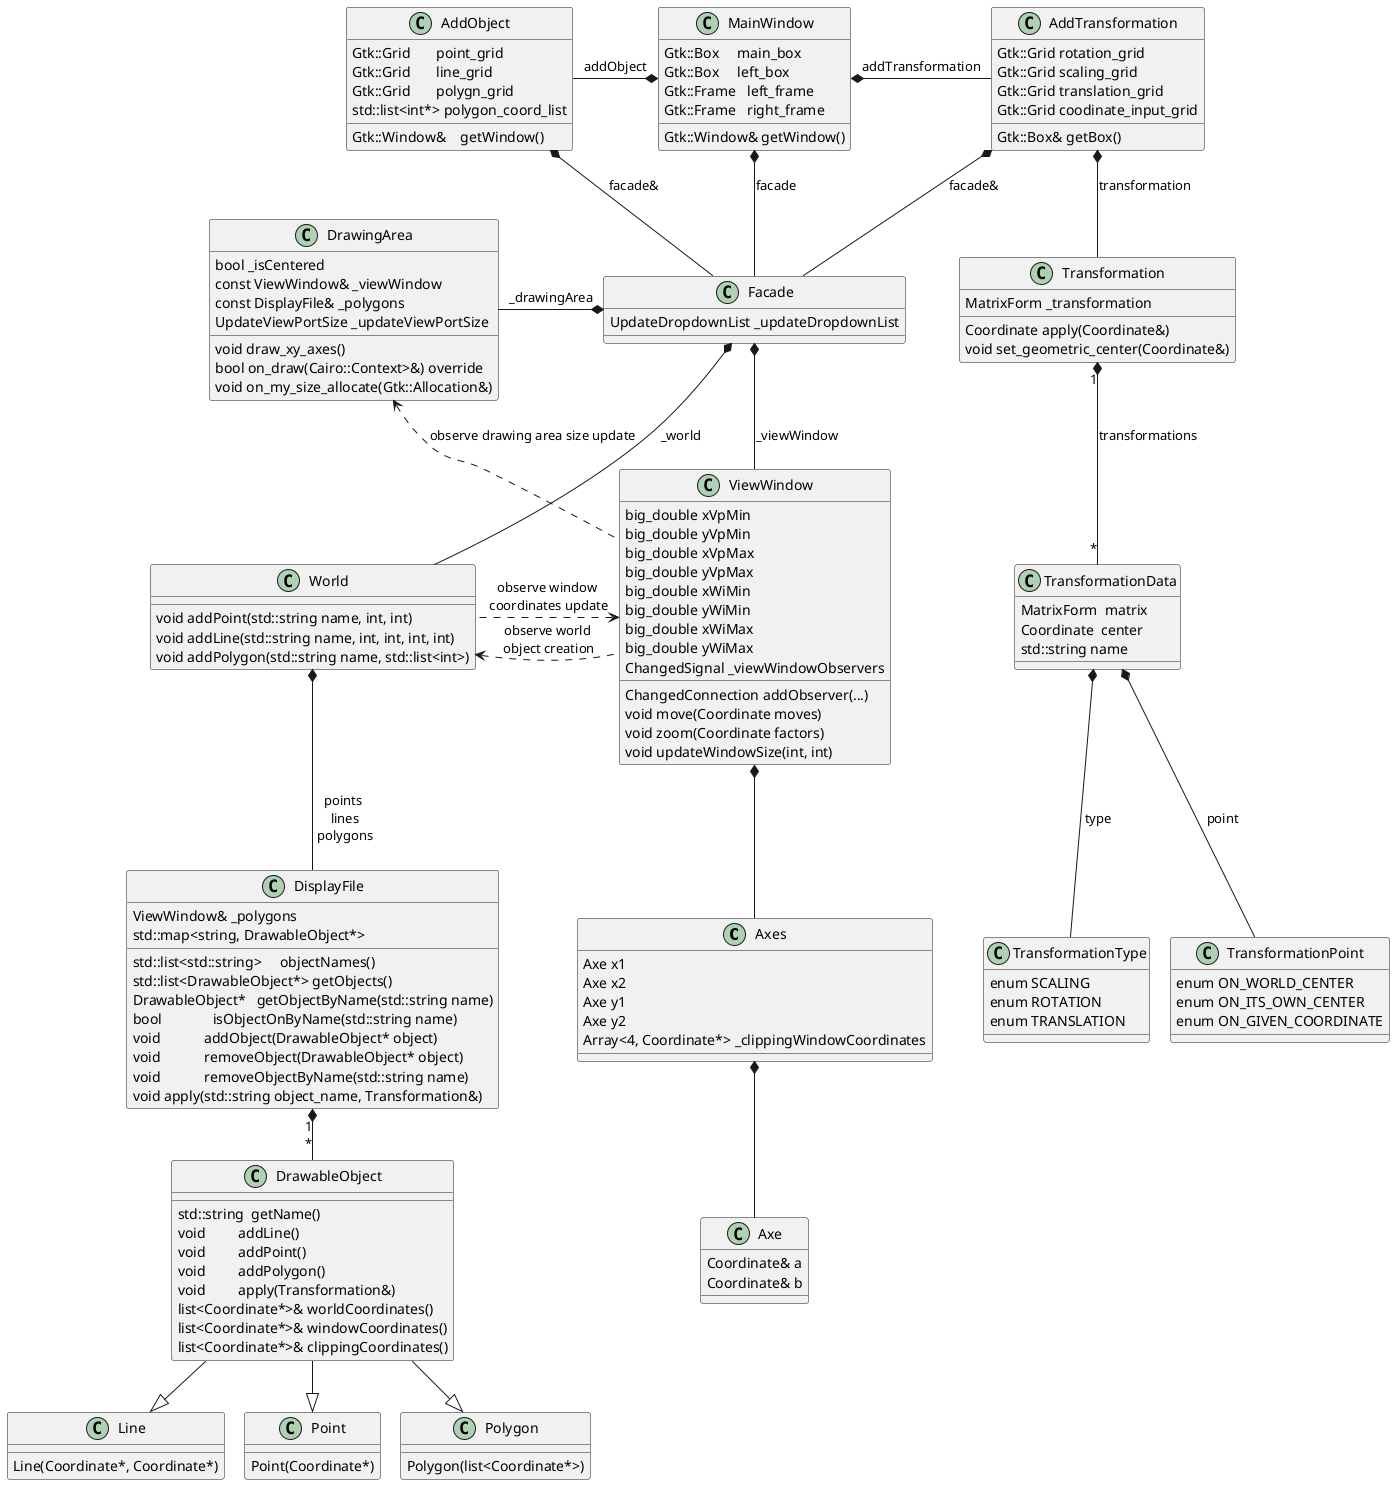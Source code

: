 
@startuml
  skinparam defaultFontName Consolas
  skinparam nodesep 20
  skinparam ranksep 50

  Axes *-- Axe
  AddObject  *--  Facade                 : facade&
  AddTransformation  *--  Facade         : facade&
  AddTransformation *-- Transformation: transformation

  DisplayFile "1"  *-down- "*" DrawableObject

  Facade *-left- DrawingArea            : _drawingArea
  Facade *-down- ViewWindow             : _viewWindow
  Facade *-- World                      : _world

  World <.right. ViewWindow : observe world\n object creation
  DrawingArea <.. ViewWindow : observe drawing area size update
  ViewWindow <.. World : observe window\n coordinates update

  Line    <|-up- DrawableObject
  Point   <|-up- DrawableObject
  Polygon <|-up- DrawableObject

  MainWindow *-- Facade                  : facade
  MainWindow *-left- AddObject          : addObject
  MainWindow *-right- AddTransformation : addTransformation

  Transformation "1" *-- "*" TransformationData: transformations
  TransformationData *-- TransformationType: type
  TransformationData *-- TransformationPoint: point

  ViewWindow *-- Axes
  ' ViewWindow -right[hidden]> World

  World *-- DisplayFile : points\n lines\n polygons

  class AddObject {
    Gtk::Grid       point_grid
    Gtk::Grid       line_grid
    Gtk::Grid       polygn_grid
    Gtk::Window&    getWindow()
    std::list<int*> polygon_coord_list
  }

  class AddTransformation {
    Gtk::Grid rotation_grid
    Gtk::Grid scaling_grid
    Gtk::Grid translation_grid
    Gtk::Grid coodinate_input_grid
    Gtk::Box& getBox()
  }

  class Axe {
    Coordinate& a
    Coordinate& b
  }

  class Axes {
    Axe x1
    Axe x2
    Axe y1
    Axe y2
    Array<4, Coordinate*> _clippingWindowCoordinates
  }

  class DisplayFile {
    ViewWindow& _polygons
    std::map<string, DrawableObject*>
    std::list<std::string>     objectNames()
    std::list<DrawableObject*> getObjects()
    DrawableObject*   getObjectByName(std::string name)
    bool              isObjectOnByName(std::string name)
    void            addObject(DrawableObject* object)
    void            removeObject(DrawableObject* object)
    void            removeObjectByName(std::string name)
    void apply(std::string object_name, Transformation&)
  }

  class DrawableObject {
    std::string  getName()
    void         addLine()
    void         addPoint()
    void         addPolygon()
    void         apply(Transformation&)
    list<Coordinate*>& worldCoordinates()
    list<Coordinate*>& windowCoordinates()
    list<Coordinate*>& clippingCoordinates()
  }

  class DrawingArea {
    bool _isCentered
    const ViewWindow& _viewWindow
    const DisplayFile& _polygons
    UpdateViewPortSize _updateViewPortSize
    void draw_xy_axes()
    bool on_draw(Cairo::Context>&) override
    void on_my_size_allocate(Gtk::Allocation&)
  }

  class Facade {
    UpdateDropdownList _updateDropdownList
  }

  class Line {
    Line(Coordinate*, Coordinate*)
  }

  class Point {
    Point(Coordinate*)
  }

  class Polygon {
    Polygon(list<Coordinate*>)
  }

  class MainWindow {
    Gtk::Box     main_box
    Gtk::Box     left_box
    Gtk::Frame   left_frame
    Gtk::Frame   right_frame
    Gtk::Window& getWindow()
  }

  class TransformationPoint {
    enum ON_WORLD_CENTER
    enum ON_ITS_OWN_CENTER
    enum ON_GIVEN_COORDINATE
  }

  class Transformation {
    MatrixForm _transformation
    Coordinate apply(Coordinate&)
    void set_geometric_center(Coordinate&)
  }

  class TransformationData {
    MatrixForm  matrix
    Coordinate  center
    std::string name
  }

  class TransformationType {
    enum SCALING
    enum ROTATION
    enum TRANSLATION
  }

  class ViewWindow {
    big_double xVpMin
    big_double yVpMin
    big_double xVpMax
    big_double yVpMax
    big_double xWiMin
    big_double yWiMin
    big_double xWiMax
    big_double yWiMax
    ChangedSignal _viewWindowObservers
    ChangedConnection addObserver(...)
    void move(Coordinate moves)
    void zoom(Coordinate factors)
    void updateWindowSize(int, int)
  }

  class World {
    void addPoint(std::string name, int, int)
    void addLine(std::string name, int, int, int, int)
    void addPolygon(std::string name, std::list<int>)
  }

@enduml
